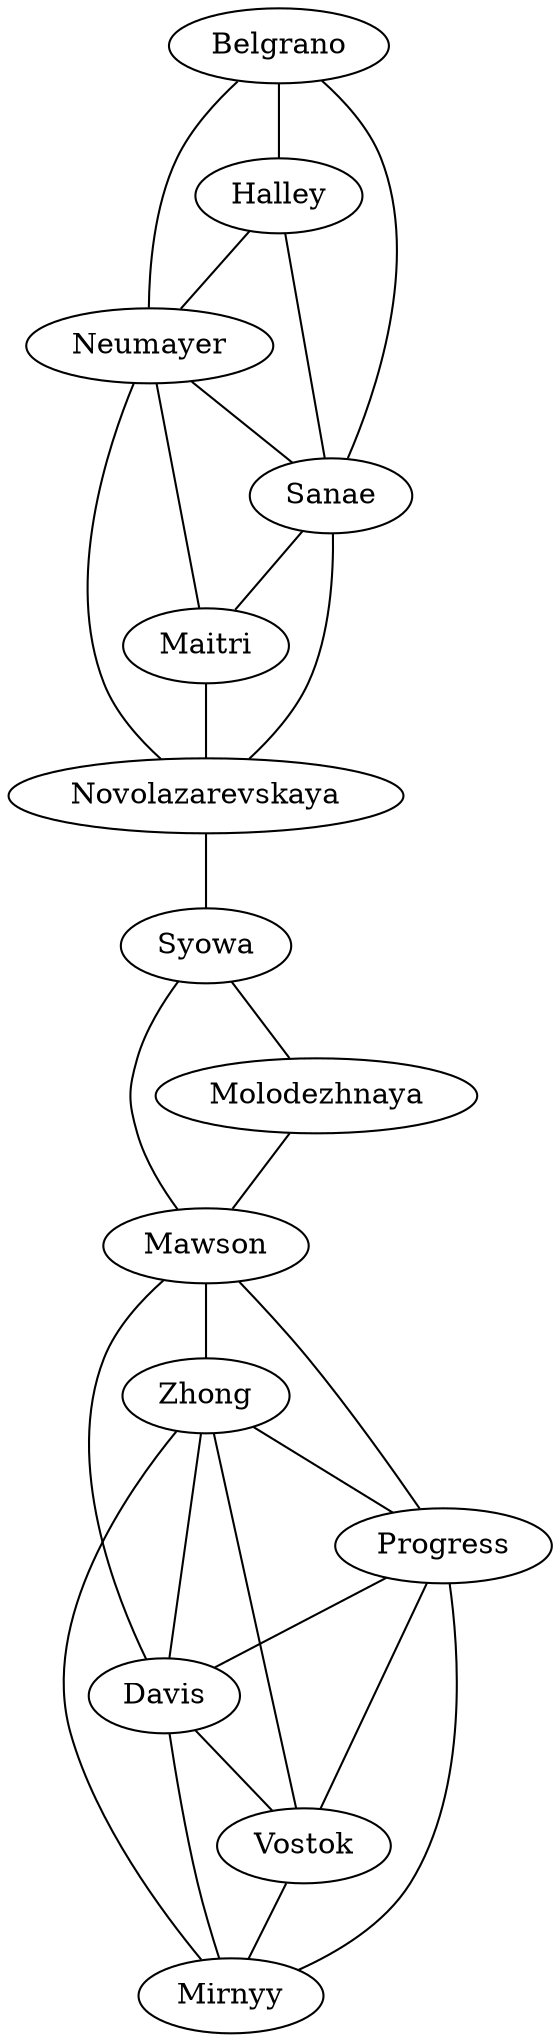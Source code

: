 graph {
Belgrano -- Halley
Halley -- Neumayer
Belgrano -- Neumayer
Halley -- Sanae
Belgrano -- Sanae
Neumayer -- Maitri
Sanae -- Maitri
Neumayer -- Sanae
Maitri -- Novolazarevskaya
Neumayer -- Novolazarevskaya
Sanae -- Novolazarevskaya
Novolazarevskaya -- Syowa
Syowa -- Molodezhnaya
Syowa -- Mawson
Molodezhnaya -- Mawson
Mawson -- Zhong
Mawson -- Progress
Mawson -- Davis
Zhong -- Progress
Zhong -- Davis
Progress -- Davis
Zhong -- Vostok
Progress -- Vostok
Davis -- Vostok
Vostok -- Mirnyy
Mirnyy -- Davis
Mirnyy -- Progress
Mirnyy -- Zhong
}
